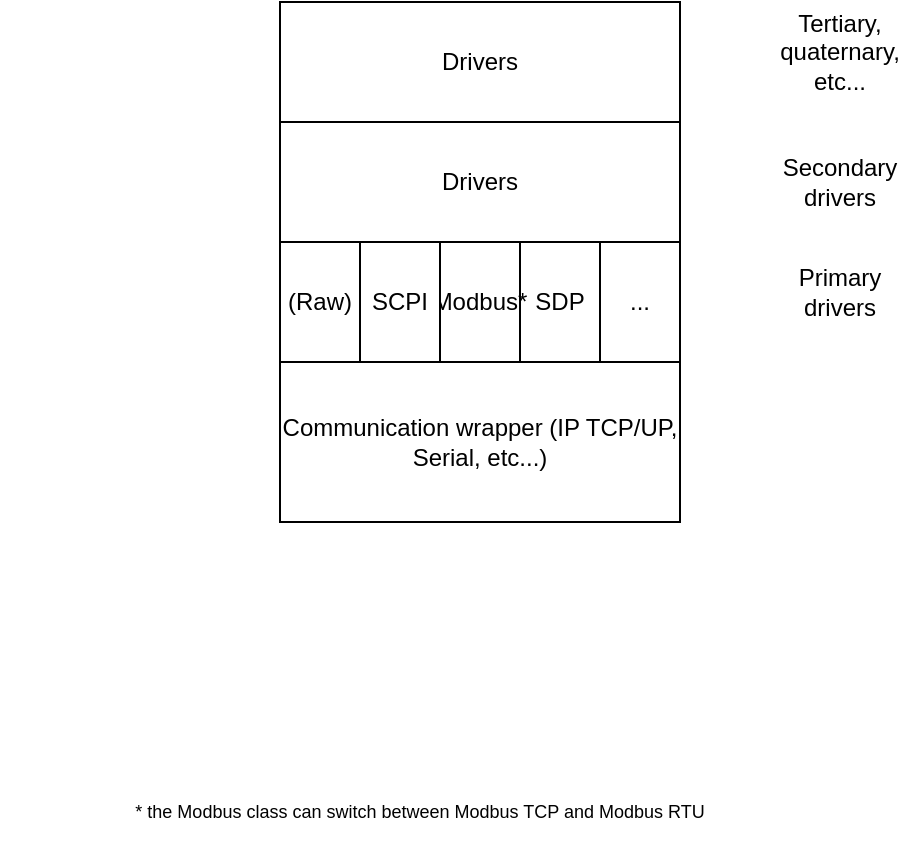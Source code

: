 <mxfile version="20.7.4" type="device"><diagram id="jGf6gKBoeDFpl60p8iak" name="Page-1"><mxGraphModel dx="819" dy="507" grid="1" gridSize="10" guides="1" tooltips="1" connect="1" arrows="1" fold="1" page="1" pageScale="1" pageWidth="827" pageHeight="1169" math="0" shadow="0"><root><mxCell id="0"/><mxCell id="1" parent="0"/><mxCell id="k3RP2u6RV3OL4Yauwc3D-1" value="Communication wrapper (IP TCP/UP, Serial, etc...)" style="rounded=0;whiteSpace=wrap;html=1;" parent="1" vertex="1"><mxGeometry x="280" y="440" width="200" height="80" as="geometry"/></mxCell><mxCell id="k3RP2u6RV3OL4Yauwc3D-2" value="SDP" style="rounded=0;whiteSpace=wrap;html=1;" parent="1" vertex="1"><mxGeometry x="400" y="380" width="40" height="60" as="geometry"/></mxCell><mxCell id="k3RP2u6RV3OL4Yauwc3D-3" value="Modbus*" style="rounded=0;whiteSpace=wrap;html=1;" parent="1" vertex="1"><mxGeometry x="360" y="380" width="40" height="60" as="geometry"/></mxCell><mxCell id="k3RP2u6RV3OL4Yauwc3D-6" value="(Raw)" style="rounded=0;whiteSpace=wrap;html=1;" parent="1" vertex="1"><mxGeometry x="280" y="380" width="40" height="60" as="geometry"/></mxCell><mxCell id="k3RP2u6RV3OL4Yauwc3D-8" value="Primary drivers" style="text;html=1;strokeColor=none;fillColor=none;align=center;verticalAlign=middle;whiteSpace=wrap;rounded=0;" parent="1" vertex="1"><mxGeometry x="530" y="390" width="60" height="30" as="geometry"/></mxCell><mxCell id="k3RP2u6RV3OL4Yauwc3D-9" value="Drivers" style="rounded=0;whiteSpace=wrap;html=1;" parent="1" vertex="1"><mxGeometry x="280" y="320" width="200" height="60" as="geometry"/></mxCell><mxCell id="k3RP2u6RV3OL4Yauwc3D-10" value="Drivers" style="rounded=0;whiteSpace=wrap;html=1;" parent="1" vertex="1"><mxGeometry x="280" y="260" width="200" height="60" as="geometry"/></mxCell><mxCell id="k3RP2u6RV3OL4Yauwc3D-11" value="Secondary drivers" style="text;html=1;strokeColor=none;fillColor=none;align=center;verticalAlign=middle;whiteSpace=wrap;rounded=0;" parent="1" vertex="1"><mxGeometry x="530" y="335" width="60" height="30" as="geometry"/></mxCell><mxCell id="k3RP2u6RV3OL4Yauwc3D-12" value="Tertiary, quaternary, etc..." style="text;html=1;strokeColor=none;fillColor=none;align=center;verticalAlign=middle;whiteSpace=wrap;rounded=0;" parent="1" vertex="1"><mxGeometry x="530" y="270" width="60" height="30" as="geometry"/></mxCell><mxCell id="k3RP2u6RV3OL4Yauwc3D-13" value="..." style="rounded=0;whiteSpace=wrap;html=1;" parent="1" vertex="1"><mxGeometry x="440" y="380" width="40" height="60" as="geometry"/></mxCell><mxCell id="k3RP2u6RV3OL4Yauwc3D-14" value="* the Modbus class can switch between Modbus TCP and Modbus RTU" style="text;html=1;strokeColor=none;fillColor=none;align=center;verticalAlign=middle;whiteSpace=wrap;rounded=0;fontSize=9;" parent="1" vertex="1"><mxGeometry x="140" y="650" width="420" height="30" as="geometry"/></mxCell><mxCell id="ZxAnVwjSdpVUUeITt7s7-1" value="SCPI" style="rounded=0;whiteSpace=wrap;html=1;" vertex="1" parent="1"><mxGeometry x="320" y="380" width="40" height="60" as="geometry"/></mxCell></root></mxGraphModel></diagram></mxfile>